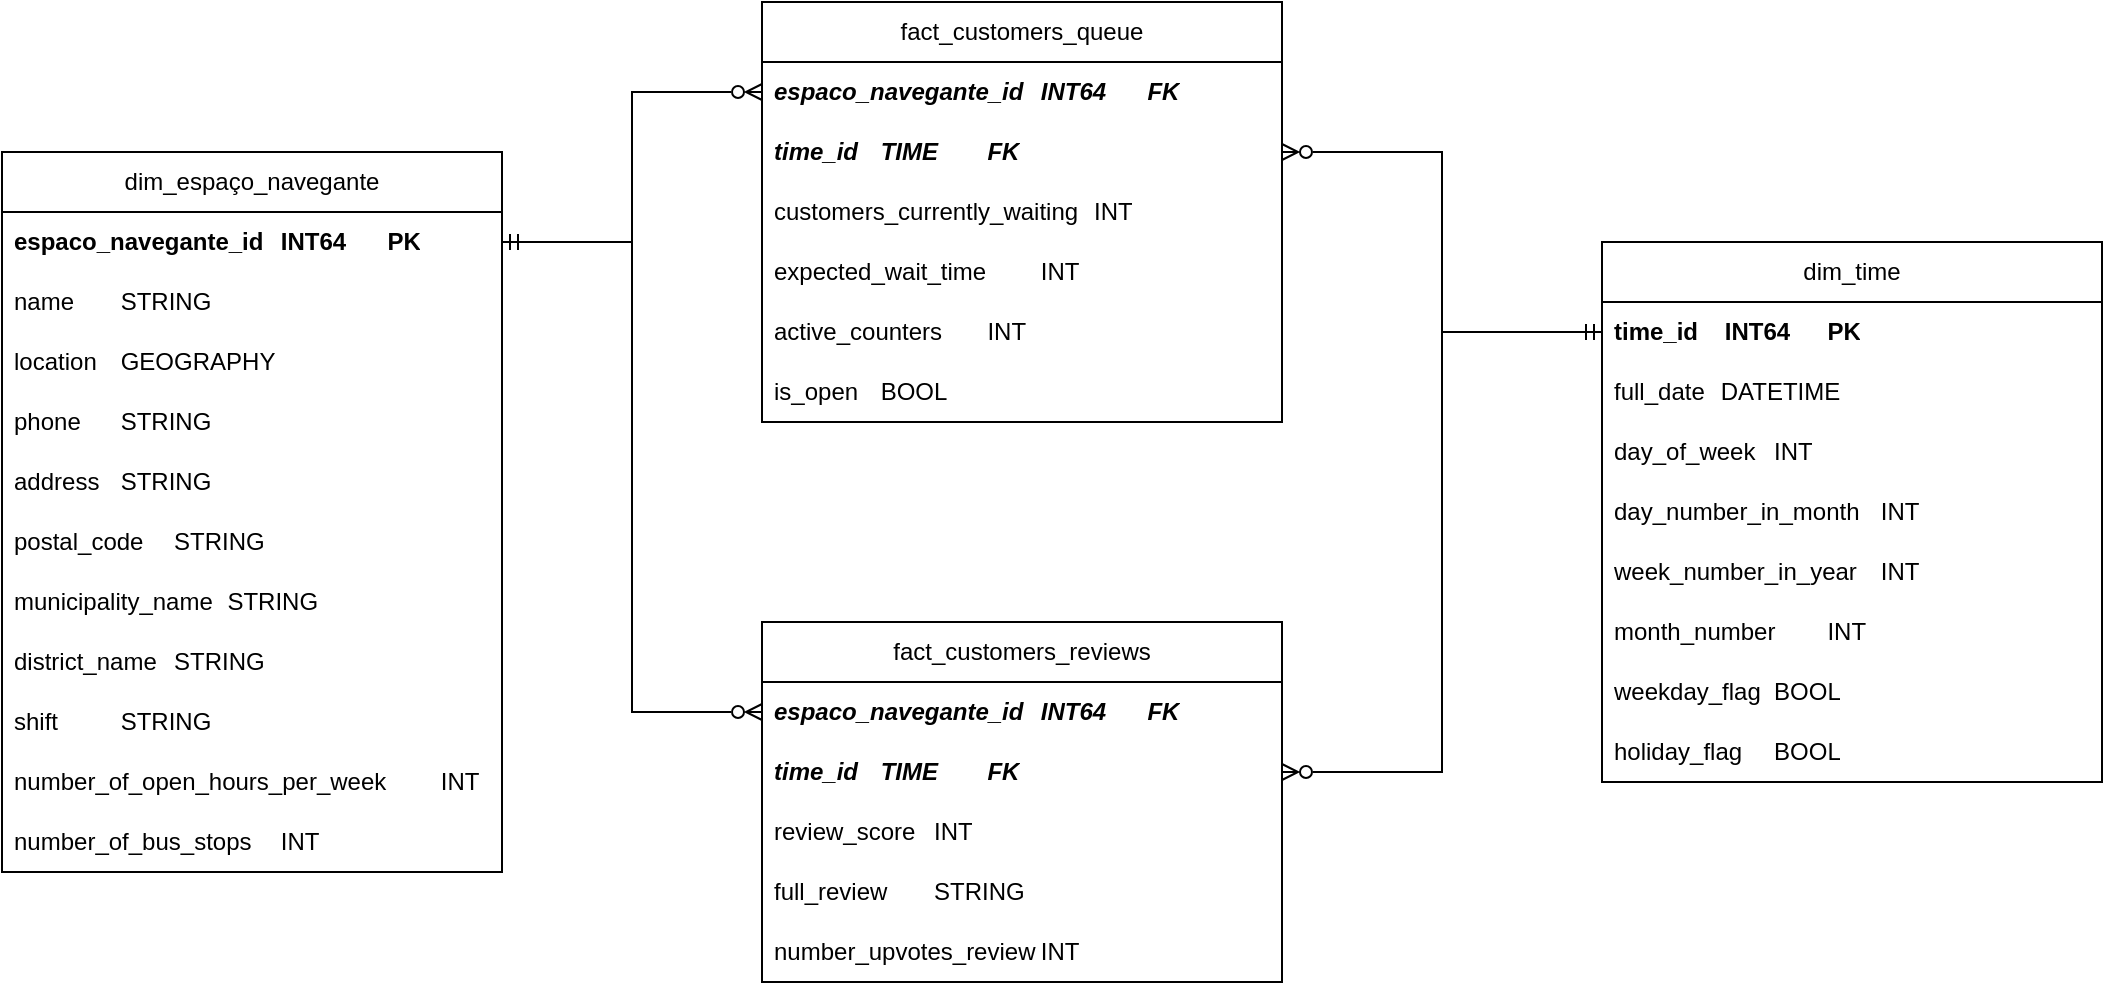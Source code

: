 <mxfile version="22.1.2" type="device">
  <diagram name="Page-1" id="xGSbjzacBypnebcov7Fi">
    <mxGraphModel dx="1293" dy="639" grid="1" gridSize="10" guides="1" tooltips="1" connect="1" arrows="1" fold="1" page="1" pageScale="1" pageWidth="850" pageHeight="1100" math="0" shadow="0">
      <root>
        <mxCell id="0" />
        <mxCell id="1" parent="0" />
        <mxCell id="-e4kX9AorHYyHGw_W_Zw-1" value="dim_espaço_navegante" style="swimlane;fontStyle=0;childLayout=stackLayout;horizontal=1;startSize=30;horizontalStack=0;resizeParent=1;resizeParentMax=0;resizeLast=0;collapsible=1;marginBottom=0;whiteSpace=wrap;html=1;" parent="1" vertex="1">
          <mxGeometry x="110" y="295" width="250" height="360" as="geometry" />
        </mxCell>
        <mxCell id="-e4kX9AorHYyHGw_W_Zw-2" value="&lt;b&gt;espaco_navegante_id&lt;span style=&quot;white-space: pre;&quot;&gt;&#x9;&lt;/span&gt;INT64&lt;span style=&quot;white-space: pre;&quot;&gt;&#x9;&lt;/span&gt;PK&lt;/b&gt;" style="text;strokeColor=none;fillColor=none;align=left;verticalAlign=middle;spacingLeft=4;spacingRight=4;overflow=hidden;points=[[0,0.5],[1,0.5]];portConstraint=eastwest;rotatable=0;whiteSpace=wrap;html=1;" parent="-e4kX9AorHYyHGw_W_Zw-1" vertex="1">
          <mxGeometry y="30" width="250" height="30" as="geometry" />
        </mxCell>
        <mxCell id="-e4kX9AorHYyHGw_W_Zw-3" value="name&lt;span style=&quot;white-space: pre;&quot;&gt;&#x9;&lt;/span&gt;STRING" style="text;strokeColor=none;fillColor=none;align=left;verticalAlign=middle;spacingLeft=4;spacingRight=4;overflow=hidden;points=[[0,0.5],[1,0.5]];portConstraint=eastwest;rotatable=0;whiteSpace=wrap;html=1;" parent="-e4kX9AorHYyHGw_W_Zw-1" vertex="1">
          <mxGeometry y="60" width="250" height="30" as="geometry" />
        </mxCell>
        <mxCell id="-e4kX9AorHYyHGw_W_Zw-4" value="location&lt;span style=&quot;white-space: pre;&quot;&gt;&#x9;&lt;/span&gt;GEOGRAPHY" style="text;strokeColor=none;fillColor=none;align=left;verticalAlign=middle;spacingLeft=4;spacingRight=4;overflow=hidden;points=[[0,0.5],[1,0.5]];portConstraint=eastwest;rotatable=0;whiteSpace=wrap;html=1;" parent="-e4kX9AorHYyHGw_W_Zw-1" vertex="1">
          <mxGeometry y="90" width="250" height="30" as="geometry" />
        </mxCell>
        <mxCell id="-e4kX9AorHYyHGw_W_Zw-5" value="phone&lt;span style=&quot;white-space: pre;&quot;&gt;&#x9;&lt;/span&gt;STRING" style="text;strokeColor=none;fillColor=none;align=left;verticalAlign=middle;spacingLeft=4;spacingRight=4;overflow=hidden;points=[[0,0.5],[1,0.5]];portConstraint=eastwest;rotatable=0;whiteSpace=wrap;html=1;" parent="-e4kX9AorHYyHGw_W_Zw-1" vertex="1">
          <mxGeometry y="120" width="250" height="30" as="geometry" />
        </mxCell>
        <mxCell id="-e4kX9AorHYyHGw_W_Zw-6" value="address&lt;span style=&quot;white-space: pre;&quot;&gt;&#x9;&lt;/span&gt;STRING" style="text;strokeColor=none;fillColor=none;align=left;verticalAlign=middle;spacingLeft=4;spacingRight=4;overflow=hidden;points=[[0,0.5],[1,0.5]];portConstraint=eastwest;rotatable=0;whiteSpace=wrap;html=1;" parent="-e4kX9AorHYyHGw_W_Zw-1" vertex="1">
          <mxGeometry y="150" width="250" height="30" as="geometry" />
        </mxCell>
        <mxCell id="-e4kX9AorHYyHGw_W_Zw-7" value="postal_code&lt;span style=&quot;white-space: pre;&quot;&gt;&#x9;&lt;/span&gt;STRING" style="text;strokeColor=none;fillColor=none;align=left;verticalAlign=middle;spacingLeft=4;spacingRight=4;overflow=hidden;points=[[0,0.5],[1,0.5]];portConstraint=eastwest;rotatable=0;whiteSpace=wrap;html=1;" parent="-e4kX9AorHYyHGw_W_Zw-1" vertex="1">
          <mxGeometry y="180" width="250" height="30" as="geometry" />
        </mxCell>
        <mxCell id="-e4kX9AorHYyHGw_W_Zw-8" value="municipality_name&lt;span style=&quot;white-space: pre;&quot;&gt;&#x9;&lt;/span&gt;STRING" style="text;strokeColor=none;fillColor=none;align=left;verticalAlign=middle;spacingLeft=4;spacingRight=4;overflow=hidden;points=[[0,0.5],[1,0.5]];portConstraint=eastwest;rotatable=0;whiteSpace=wrap;html=1;" parent="-e4kX9AorHYyHGw_W_Zw-1" vertex="1">
          <mxGeometry y="210" width="250" height="30" as="geometry" />
        </mxCell>
        <mxCell id="-e4kX9AorHYyHGw_W_Zw-9" value="district_name&lt;span style=&quot;white-space: pre;&quot;&gt;&#x9;&lt;/span&gt;STRING" style="text;strokeColor=none;fillColor=none;align=left;verticalAlign=middle;spacingLeft=4;spacingRight=4;overflow=hidden;points=[[0,0.5],[1,0.5]];portConstraint=eastwest;rotatable=0;whiteSpace=wrap;html=1;" parent="-e4kX9AorHYyHGw_W_Zw-1" vertex="1">
          <mxGeometry y="240" width="250" height="30" as="geometry" />
        </mxCell>
        <mxCell id="-e4kX9AorHYyHGw_W_Zw-15" value="shift&lt;span style=&quot;white-space: pre;&quot;&gt;&#x9;&lt;/span&gt;&lt;span style=&quot;white-space: pre;&quot;&gt;&#x9;&lt;/span&gt;STRING" style="text;strokeColor=none;fillColor=none;align=left;verticalAlign=middle;spacingLeft=4;spacingRight=4;overflow=hidden;points=[[0,0.5],[1,0.5]];portConstraint=eastwest;rotatable=0;whiteSpace=wrap;html=1;" parent="-e4kX9AorHYyHGw_W_Zw-1" vertex="1">
          <mxGeometry y="270" width="250" height="30" as="geometry" />
        </mxCell>
        <mxCell id="CmAAl0vlXEfCrW0lHA89-1" value="number_of_open_hours_per_week&lt;span style=&quot;white-space: pre;&quot;&gt;&#x9;&lt;/span&gt;INT" style="text;strokeColor=none;fillColor=none;align=left;verticalAlign=middle;spacingLeft=4;spacingRight=4;overflow=hidden;points=[[0,0.5],[1,0.5]];portConstraint=eastwest;rotatable=0;whiteSpace=wrap;html=1;" vertex="1" parent="-e4kX9AorHYyHGw_W_Zw-1">
          <mxGeometry y="300" width="250" height="30" as="geometry" />
        </mxCell>
        <mxCell id="CmAAl0vlXEfCrW0lHA89-2" value="number_of_bus_stops&lt;span style=&quot;white-space: pre;&quot;&gt;&#x9;&lt;/span&gt;INT" style="text;strokeColor=none;fillColor=none;align=left;verticalAlign=middle;spacingLeft=4;spacingRight=4;overflow=hidden;points=[[0,0.5],[1,0.5]];portConstraint=eastwest;rotatable=0;whiteSpace=wrap;html=1;" vertex="1" parent="-e4kX9AorHYyHGw_W_Zw-1">
          <mxGeometry y="330" width="250" height="30" as="geometry" />
        </mxCell>
        <mxCell id="-e4kX9AorHYyHGw_W_Zw-10" value="fact_customers_queue" style="swimlane;fontStyle=0;childLayout=stackLayout;horizontal=1;startSize=30;horizontalStack=0;resizeParent=1;resizeParentMax=0;resizeLast=0;collapsible=1;marginBottom=0;whiteSpace=wrap;html=1;" parent="1" vertex="1">
          <mxGeometry x="490" y="220" width="260" height="210" as="geometry" />
        </mxCell>
        <mxCell id="-e4kX9AorHYyHGw_W_Zw-11" value="&lt;b&gt;&lt;i&gt;espaco_navegante_id&lt;span style=&quot;white-space: pre;&quot;&gt;&#x9;&lt;/span&gt;INT64&lt;span style=&quot;white-space: pre;&quot;&gt;&#x9;&lt;/span&gt;FK&lt;/i&gt;&lt;/b&gt;" style="text;strokeColor=none;fillColor=none;align=left;verticalAlign=middle;spacingLeft=4;spacingRight=4;overflow=hidden;points=[[0,0.5],[1,0.5]];portConstraint=eastwest;rotatable=0;whiteSpace=wrap;html=1;" parent="-e4kX9AorHYyHGw_W_Zw-10" vertex="1">
          <mxGeometry y="30" width="260" height="30" as="geometry" />
        </mxCell>
        <mxCell id="-e4kX9AorHYyHGw_W_Zw-12" value="&lt;b&gt;&lt;i&gt;time_id&lt;span style=&quot;white-space: pre;&quot;&gt;&#x9;&lt;/span&gt;TIME&lt;span style=&quot;white-space: pre;&quot;&gt;&#x9;&lt;/span&gt;FK&lt;/i&gt;&lt;/b&gt;" style="text;strokeColor=none;fillColor=none;align=left;verticalAlign=middle;spacingLeft=4;spacingRight=4;overflow=hidden;points=[[0,0.5],[1,0.5]];portConstraint=eastwest;rotatable=0;whiteSpace=wrap;html=1;" parent="-e4kX9AorHYyHGw_W_Zw-10" vertex="1">
          <mxGeometry y="60" width="260" height="30" as="geometry" />
        </mxCell>
        <mxCell id="-e4kX9AorHYyHGw_W_Zw-13" value="customers_currently_waiting&lt;span style=&quot;white-space: pre;&quot;&gt;&#x9;&lt;/span&gt;INT" style="text;strokeColor=none;fillColor=none;align=left;verticalAlign=middle;spacingLeft=4;spacingRight=4;overflow=hidden;points=[[0,0.5],[1,0.5]];portConstraint=eastwest;rotatable=0;whiteSpace=wrap;html=1;" parent="-e4kX9AorHYyHGw_W_Zw-10" vertex="1">
          <mxGeometry y="90" width="260" height="30" as="geometry" />
        </mxCell>
        <mxCell id="-e4kX9AorHYyHGw_W_Zw-16" value="expected_wait_time&lt;span style=&quot;white-space: pre;&quot;&gt;&#x9;&lt;/span&gt;INT" style="text;strokeColor=none;fillColor=none;align=left;verticalAlign=middle;spacingLeft=4;spacingRight=4;overflow=hidden;points=[[0,0.5],[1,0.5]];portConstraint=eastwest;rotatable=0;whiteSpace=wrap;html=1;" parent="-e4kX9AorHYyHGw_W_Zw-10" vertex="1">
          <mxGeometry y="120" width="260" height="30" as="geometry" />
        </mxCell>
        <mxCell id="-e4kX9AorHYyHGw_W_Zw-18" value="active_counters&lt;span style=&quot;white-space: pre;&quot;&gt;&#x9;&lt;/span&gt;INT" style="text;strokeColor=none;fillColor=none;align=left;verticalAlign=middle;spacingLeft=4;spacingRight=4;overflow=hidden;points=[[0,0.5],[1,0.5]];portConstraint=eastwest;rotatable=0;whiteSpace=wrap;html=1;" parent="-e4kX9AorHYyHGw_W_Zw-10" vertex="1">
          <mxGeometry y="150" width="260" height="30" as="geometry" />
        </mxCell>
        <mxCell id="-e4kX9AorHYyHGw_W_Zw-20" value="is_open&lt;span style=&quot;white-space: pre;&quot;&gt;&#x9;&lt;/span&gt;BOOL" style="text;strokeColor=none;fillColor=none;align=left;verticalAlign=middle;spacingLeft=4;spacingRight=4;overflow=hidden;points=[[0,0.5],[1,0.5]];portConstraint=eastwest;rotatable=0;whiteSpace=wrap;html=1;" parent="-e4kX9AorHYyHGw_W_Zw-10" vertex="1">
          <mxGeometry y="180" width="260" height="30" as="geometry" />
        </mxCell>
        <mxCell id="-e4kX9AorHYyHGw_W_Zw-14" style="edgeStyle=orthogonalEdgeStyle;rounded=0;orthogonalLoop=1;jettySize=auto;html=1;startArrow=ERmandOne;startFill=0;endArrow=ERzeroToMany;endFill=0;" parent="1" source="-e4kX9AorHYyHGw_W_Zw-2" target="-e4kX9AorHYyHGw_W_Zw-11" edge="1">
          <mxGeometry relative="1" as="geometry" />
        </mxCell>
        <mxCell id="-e4kX9AorHYyHGw_W_Zw-30" value="dim_time" style="swimlane;fontStyle=0;childLayout=stackLayout;horizontal=1;startSize=30;horizontalStack=0;resizeParent=1;resizeParentMax=0;resizeLast=0;collapsible=1;marginBottom=0;whiteSpace=wrap;html=1;" parent="1" vertex="1">
          <mxGeometry x="910" y="340" width="250" height="270" as="geometry" />
        </mxCell>
        <mxCell id="-e4kX9AorHYyHGw_W_Zw-31" value="&lt;b&gt;time_id&lt;span style=&quot;&quot;&gt;&lt;span style=&quot;white-space: pre;&quot;&gt;&amp;nbsp;&amp;nbsp;&amp;nbsp;&amp;nbsp;&lt;/span&gt;&lt;/span&gt;INT64&lt;span style=&quot;white-space: pre;&quot;&gt;&#x9;&lt;/span&gt;PK&lt;/b&gt;" style="text;strokeColor=none;fillColor=none;align=left;verticalAlign=middle;spacingLeft=4;spacingRight=4;overflow=hidden;points=[[0,0.5],[1,0.5]];portConstraint=eastwest;rotatable=0;whiteSpace=wrap;html=1;" parent="-e4kX9AorHYyHGw_W_Zw-30" vertex="1">
          <mxGeometry y="30" width="250" height="30" as="geometry" />
        </mxCell>
        <mxCell id="-e4kX9AorHYyHGw_W_Zw-32" value="full_date&lt;span style=&quot;white-space: pre;&quot;&gt;&#x9;&lt;/span&gt;DATETIME" style="text;strokeColor=none;fillColor=none;align=left;verticalAlign=middle;spacingLeft=4;spacingRight=4;overflow=hidden;points=[[0,0.5],[1,0.5]];portConstraint=eastwest;rotatable=0;whiteSpace=wrap;html=1;" parent="-e4kX9AorHYyHGw_W_Zw-30" vertex="1">
          <mxGeometry y="60" width="250" height="30" as="geometry" />
        </mxCell>
        <mxCell id="KnH7TtyseS9fptmaXPHz-1" value="day_of_week&lt;span style=&quot;white-space: pre;&quot;&gt;&#x9;&lt;/span&gt;INT" style="text;strokeColor=none;fillColor=none;align=left;verticalAlign=middle;spacingLeft=4;spacingRight=4;overflow=hidden;points=[[0,0.5],[1,0.5]];portConstraint=eastwest;rotatable=0;whiteSpace=wrap;html=1;" parent="-e4kX9AorHYyHGw_W_Zw-30" vertex="1">
          <mxGeometry y="90" width="250" height="30" as="geometry" />
        </mxCell>
        <mxCell id="-e4kX9AorHYyHGw_W_Zw-33" value="day_number_in_month&lt;span style=&quot;white-space: pre;&quot;&gt;&#x9;&lt;/span&gt;INT" style="text;strokeColor=none;fillColor=none;align=left;verticalAlign=middle;spacingLeft=4;spacingRight=4;overflow=hidden;points=[[0,0.5],[1,0.5]];portConstraint=eastwest;rotatable=0;whiteSpace=wrap;html=1;" parent="-e4kX9AorHYyHGw_W_Zw-30" vertex="1">
          <mxGeometry y="120" width="250" height="30" as="geometry" />
        </mxCell>
        <mxCell id="-e4kX9AorHYyHGw_W_Zw-34" value="week_number_in_year&lt;span style=&quot;white-space: pre;&quot;&gt;&#x9;&lt;/span&gt;INT" style="text;strokeColor=none;fillColor=none;align=left;verticalAlign=middle;spacingLeft=4;spacingRight=4;overflow=hidden;points=[[0,0.5],[1,0.5]];portConstraint=eastwest;rotatable=0;whiteSpace=wrap;html=1;" parent="-e4kX9AorHYyHGw_W_Zw-30" vertex="1">
          <mxGeometry y="150" width="250" height="30" as="geometry" />
        </mxCell>
        <mxCell id="-e4kX9AorHYyHGw_W_Zw-36" value="month_number&lt;span style=&quot;white-space: pre;&quot;&gt;&#x9;&lt;/span&gt;INT" style="text;strokeColor=none;fillColor=none;align=left;verticalAlign=middle;spacingLeft=4;spacingRight=4;overflow=hidden;points=[[0,0.5],[1,0.5]];portConstraint=eastwest;rotatable=0;whiteSpace=wrap;html=1;" parent="-e4kX9AorHYyHGw_W_Zw-30" vertex="1">
          <mxGeometry y="180" width="250" height="30" as="geometry" />
        </mxCell>
        <mxCell id="-e4kX9AorHYyHGw_W_Zw-37" value="weekday_flag&lt;span style=&quot;white-space: pre;&quot;&gt;&#x9;&lt;/span&gt;BOOL" style="text;strokeColor=none;fillColor=none;align=left;verticalAlign=middle;spacingLeft=4;spacingRight=4;overflow=hidden;points=[[0,0.5],[1,0.5]];portConstraint=eastwest;rotatable=0;whiteSpace=wrap;html=1;" parent="-e4kX9AorHYyHGw_W_Zw-30" vertex="1">
          <mxGeometry y="210" width="250" height="30" as="geometry" />
        </mxCell>
        <mxCell id="-e4kX9AorHYyHGw_W_Zw-38" value="holiday_flag&lt;span style=&quot;white-space: pre;&quot;&gt;&#x9;&lt;/span&gt;BOOL" style="text;strokeColor=none;fillColor=none;align=left;verticalAlign=middle;spacingLeft=4;spacingRight=4;overflow=hidden;points=[[0,0.5],[1,0.5]];portConstraint=eastwest;rotatable=0;whiteSpace=wrap;html=1;" parent="-e4kX9AorHYyHGw_W_Zw-30" vertex="1">
          <mxGeometry y="240" width="250" height="30" as="geometry" />
        </mxCell>
        <mxCell id="-e4kX9AorHYyHGw_W_Zw-41" style="edgeStyle=orthogonalEdgeStyle;rounded=0;orthogonalLoop=1;jettySize=auto;html=1;startArrow=ERmandOne;startFill=0;endArrow=ERzeroToMany;endFill=0;" parent="1" source="-e4kX9AorHYyHGw_W_Zw-31" target="-e4kX9AorHYyHGw_W_Zw-12" edge="1">
          <mxGeometry relative="1" as="geometry" />
        </mxCell>
        <mxCell id="-e4kX9AorHYyHGw_W_Zw-42" value="fact_customers_reviews" style="swimlane;fontStyle=0;childLayout=stackLayout;horizontal=1;startSize=30;horizontalStack=0;resizeParent=1;resizeParentMax=0;resizeLast=0;collapsible=1;marginBottom=0;whiteSpace=wrap;html=1;" parent="1" vertex="1">
          <mxGeometry x="490" y="530" width="260" height="180" as="geometry" />
        </mxCell>
        <mxCell id="-e4kX9AorHYyHGw_W_Zw-43" value="&lt;b&gt;&lt;i&gt;espaco_navegante_id&lt;span style=&quot;white-space: pre;&quot;&gt;&#x9;&lt;/span&gt;INT64&lt;span style=&quot;white-space: pre;&quot;&gt;&#x9;&lt;/span&gt;FK&lt;/i&gt;&lt;/b&gt;" style="text;strokeColor=none;fillColor=none;align=left;verticalAlign=middle;spacingLeft=4;spacingRight=4;overflow=hidden;points=[[0,0.5],[1,0.5]];portConstraint=eastwest;rotatable=0;whiteSpace=wrap;html=1;" parent="-e4kX9AorHYyHGw_W_Zw-42" vertex="1">
          <mxGeometry y="30" width="260" height="30" as="geometry" />
        </mxCell>
        <mxCell id="-e4kX9AorHYyHGw_W_Zw-44" value="&lt;b&gt;&lt;i&gt;time_id&lt;span style=&quot;white-space: pre;&quot;&gt;&#x9;&lt;/span&gt;TIME&lt;span style=&quot;white-space: pre;&quot;&gt;&#x9;&lt;/span&gt;FK&lt;/i&gt;&lt;/b&gt;" style="text;strokeColor=none;fillColor=none;align=left;verticalAlign=middle;spacingLeft=4;spacingRight=4;overflow=hidden;points=[[0,0.5],[1,0.5]];portConstraint=eastwest;rotatable=0;whiteSpace=wrap;html=1;" parent="-e4kX9AorHYyHGw_W_Zw-42" vertex="1">
          <mxGeometry y="60" width="260" height="30" as="geometry" />
        </mxCell>
        <mxCell id="-e4kX9AorHYyHGw_W_Zw-45" value="review_score&lt;span style=&quot;white-space: pre;&quot;&gt;&#x9;&lt;/span&gt;INT" style="text;strokeColor=none;fillColor=none;align=left;verticalAlign=middle;spacingLeft=4;spacingRight=4;overflow=hidden;points=[[0,0.5],[1,0.5]];portConstraint=eastwest;rotatable=0;whiteSpace=wrap;html=1;" parent="-e4kX9AorHYyHGw_W_Zw-42" vertex="1">
          <mxGeometry y="90" width="260" height="30" as="geometry" />
        </mxCell>
        <mxCell id="-e4kX9AorHYyHGw_W_Zw-47" value="full_review&lt;span style=&quot;white-space: pre;&quot;&gt;&#x9;&lt;/span&gt;STRING" style="text;strokeColor=none;fillColor=none;align=left;verticalAlign=middle;spacingLeft=4;spacingRight=4;overflow=hidden;points=[[0,0.5],[1,0.5]];portConstraint=eastwest;rotatable=0;whiteSpace=wrap;html=1;" parent="-e4kX9AorHYyHGw_W_Zw-42" vertex="1">
          <mxGeometry y="120" width="260" height="30" as="geometry" />
        </mxCell>
        <mxCell id="-e4kX9AorHYyHGw_W_Zw-48" value="number_upvotes_review&lt;span style=&quot;white-space: pre;&quot;&gt;&#x9;&lt;/span&gt;INT" style="text;strokeColor=none;fillColor=none;align=left;verticalAlign=middle;spacingLeft=4;spacingRight=4;overflow=hidden;points=[[0,0.5],[1,0.5]];portConstraint=eastwest;rotatable=0;whiteSpace=wrap;html=1;" parent="-e4kX9AorHYyHGw_W_Zw-42" vertex="1">
          <mxGeometry y="150" width="260" height="30" as="geometry" />
        </mxCell>
        <mxCell id="-e4kX9AorHYyHGw_W_Zw-51" style="edgeStyle=orthogonalEdgeStyle;rounded=0;orthogonalLoop=1;jettySize=auto;html=1;startArrow=ERmandOne;startFill=0;endArrow=ERzeroToMany;endFill=0;" parent="1" source="-e4kX9AorHYyHGw_W_Zw-2" target="-e4kX9AorHYyHGw_W_Zw-43" edge="1">
          <mxGeometry relative="1" as="geometry" />
        </mxCell>
        <mxCell id="pPJ2xlbCGCjLtiGBsd7v-1" style="edgeStyle=orthogonalEdgeStyle;rounded=0;orthogonalLoop=1;jettySize=auto;html=1;startArrow=ERzeroToMany;startFill=0;endArrow=ERmandOne;endFill=0;" parent="1" source="-e4kX9AorHYyHGw_W_Zw-44" target="-e4kX9AorHYyHGw_W_Zw-31" edge="1">
          <mxGeometry relative="1" as="geometry" />
        </mxCell>
      </root>
    </mxGraphModel>
  </diagram>
</mxfile>
